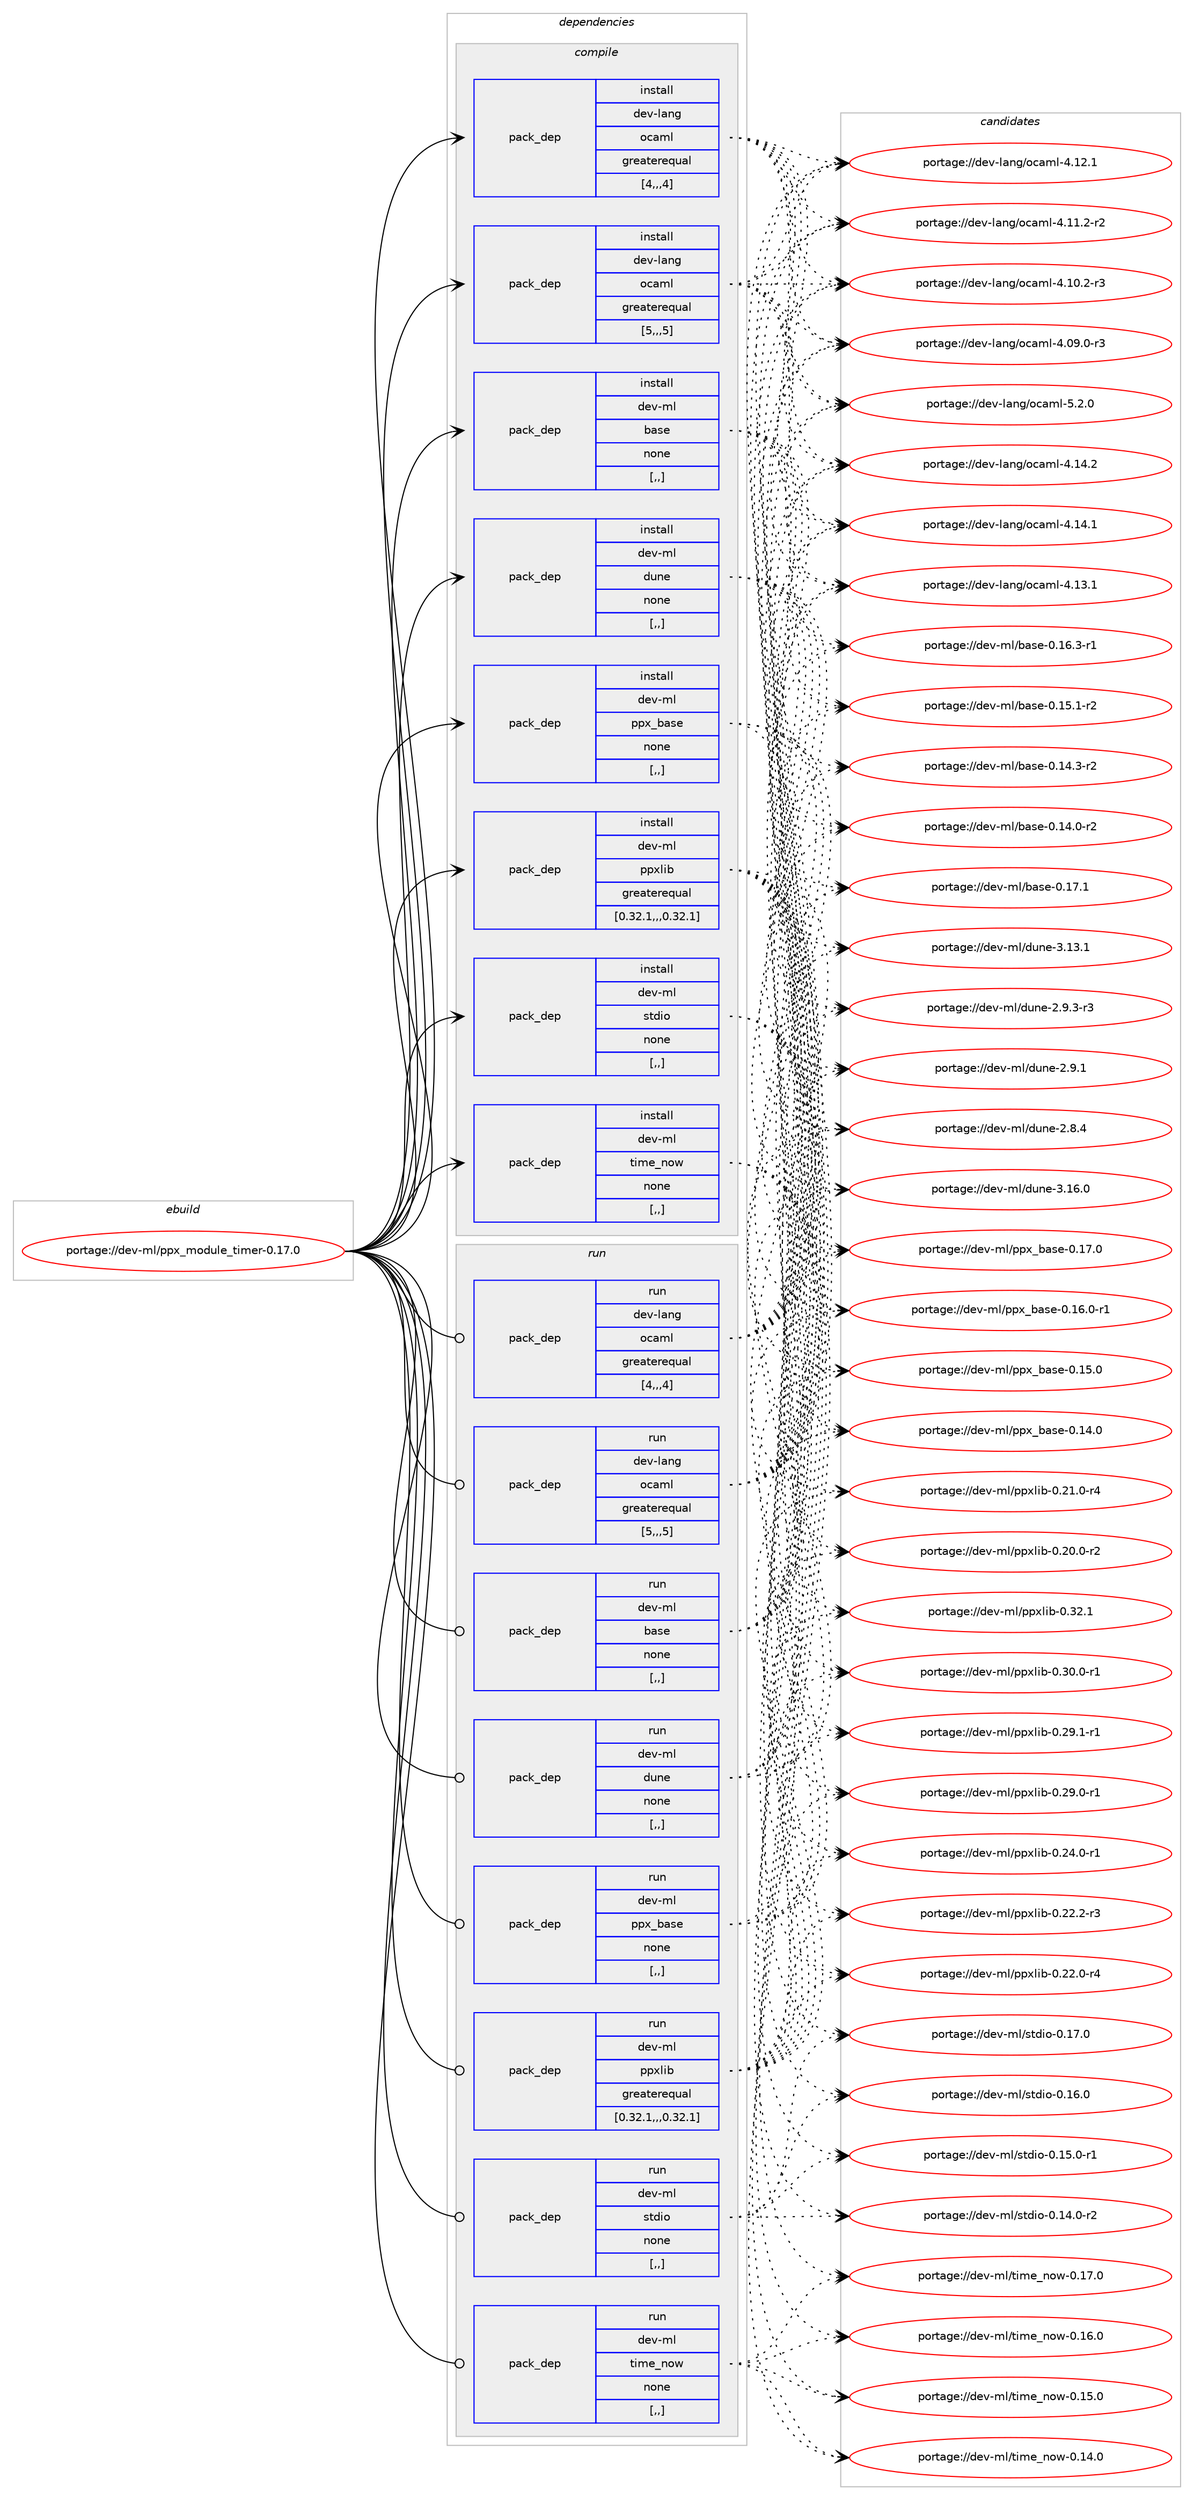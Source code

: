 digraph prolog {

# *************
# Graph options
# *************

newrank=true;
concentrate=true;
compound=true;
graph [rankdir=LR,fontname=Helvetica,fontsize=10,ranksep=1.5];#, ranksep=2.5, nodesep=0.2];
edge  [arrowhead=vee];
node  [fontname=Helvetica,fontsize=10];

# **********
# The ebuild
# **********

subgraph cluster_leftcol {
color=gray;
label=<<i>ebuild</i>>;
id [label="portage://dev-ml/ppx_module_timer-0.17.0", color=red, width=4, href="../dev-ml/ppx_module_timer-0.17.0.svg"];
}

# ****************
# The dependencies
# ****************

subgraph cluster_midcol {
color=gray;
label=<<i>dependencies</i>>;
subgraph cluster_compile {
fillcolor="#eeeeee";
style=filled;
label=<<i>compile</i>>;
subgraph pack452998 {
dependency617772 [label=<<TABLE BORDER="0" CELLBORDER="1" CELLSPACING="0" CELLPADDING="4" WIDTH="220"><TR><TD ROWSPAN="6" CELLPADDING="30">pack_dep</TD></TR><TR><TD WIDTH="110">install</TD></TR><TR><TD>dev-lang</TD></TR><TR><TD>ocaml</TD></TR><TR><TD>greaterequal</TD></TR><TR><TD>[4,,,4]</TD></TR></TABLE>>, shape=none, color=blue];
}
id:e -> dependency617772:w [weight=20,style="solid",arrowhead="vee"];
subgraph pack452999 {
dependency617773 [label=<<TABLE BORDER="0" CELLBORDER="1" CELLSPACING="0" CELLPADDING="4" WIDTH="220"><TR><TD ROWSPAN="6" CELLPADDING="30">pack_dep</TD></TR><TR><TD WIDTH="110">install</TD></TR><TR><TD>dev-lang</TD></TR><TR><TD>ocaml</TD></TR><TR><TD>greaterequal</TD></TR><TR><TD>[5,,,5]</TD></TR></TABLE>>, shape=none, color=blue];
}
id:e -> dependency617773:w [weight=20,style="solid",arrowhead="vee"];
subgraph pack453000 {
dependency617774 [label=<<TABLE BORDER="0" CELLBORDER="1" CELLSPACING="0" CELLPADDING="4" WIDTH="220"><TR><TD ROWSPAN="6" CELLPADDING="30">pack_dep</TD></TR><TR><TD WIDTH="110">install</TD></TR><TR><TD>dev-ml</TD></TR><TR><TD>base</TD></TR><TR><TD>none</TD></TR><TR><TD>[,,]</TD></TR></TABLE>>, shape=none, color=blue];
}
id:e -> dependency617774:w [weight=20,style="solid",arrowhead="vee"];
subgraph pack453001 {
dependency617775 [label=<<TABLE BORDER="0" CELLBORDER="1" CELLSPACING="0" CELLPADDING="4" WIDTH="220"><TR><TD ROWSPAN="6" CELLPADDING="30">pack_dep</TD></TR><TR><TD WIDTH="110">install</TD></TR><TR><TD>dev-ml</TD></TR><TR><TD>dune</TD></TR><TR><TD>none</TD></TR><TR><TD>[,,]</TD></TR></TABLE>>, shape=none, color=blue];
}
id:e -> dependency617775:w [weight=20,style="solid",arrowhead="vee"];
subgraph pack453002 {
dependency617776 [label=<<TABLE BORDER="0" CELLBORDER="1" CELLSPACING="0" CELLPADDING="4" WIDTH="220"><TR><TD ROWSPAN="6" CELLPADDING="30">pack_dep</TD></TR><TR><TD WIDTH="110">install</TD></TR><TR><TD>dev-ml</TD></TR><TR><TD>ppx_base</TD></TR><TR><TD>none</TD></TR><TR><TD>[,,]</TD></TR></TABLE>>, shape=none, color=blue];
}
id:e -> dependency617776:w [weight=20,style="solid",arrowhead="vee"];
subgraph pack453003 {
dependency617777 [label=<<TABLE BORDER="0" CELLBORDER="1" CELLSPACING="0" CELLPADDING="4" WIDTH="220"><TR><TD ROWSPAN="6" CELLPADDING="30">pack_dep</TD></TR><TR><TD WIDTH="110">install</TD></TR><TR><TD>dev-ml</TD></TR><TR><TD>ppxlib</TD></TR><TR><TD>greaterequal</TD></TR><TR><TD>[0.32.1,,,0.32.1]</TD></TR></TABLE>>, shape=none, color=blue];
}
id:e -> dependency617777:w [weight=20,style="solid",arrowhead="vee"];
subgraph pack453004 {
dependency617778 [label=<<TABLE BORDER="0" CELLBORDER="1" CELLSPACING="0" CELLPADDING="4" WIDTH="220"><TR><TD ROWSPAN="6" CELLPADDING="30">pack_dep</TD></TR><TR><TD WIDTH="110">install</TD></TR><TR><TD>dev-ml</TD></TR><TR><TD>stdio</TD></TR><TR><TD>none</TD></TR><TR><TD>[,,]</TD></TR></TABLE>>, shape=none, color=blue];
}
id:e -> dependency617778:w [weight=20,style="solid",arrowhead="vee"];
subgraph pack453005 {
dependency617779 [label=<<TABLE BORDER="0" CELLBORDER="1" CELLSPACING="0" CELLPADDING="4" WIDTH="220"><TR><TD ROWSPAN="6" CELLPADDING="30">pack_dep</TD></TR><TR><TD WIDTH="110">install</TD></TR><TR><TD>dev-ml</TD></TR><TR><TD>time_now</TD></TR><TR><TD>none</TD></TR><TR><TD>[,,]</TD></TR></TABLE>>, shape=none, color=blue];
}
id:e -> dependency617779:w [weight=20,style="solid",arrowhead="vee"];
}
subgraph cluster_compileandrun {
fillcolor="#eeeeee";
style=filled;
label=<<i>compile and run</i>>;
}
subgraph cluster_run {
fillcolor="#eeeeee";
style=filled;
label=<<i>run</i>>;
subgraph pack453006 {
dependency617780 [label=<<TABLE BORDER="0" CELLBORDER="1" CELLSPACING="0" CELLPADDING="4" WIDTH="220"><TR><TD ROWSPAN="6" CELLPADDING="30">pack_dep</TD></TR><TR><TD WIDTH="110">run</TD></TR><TR><TD>dev-lang</TD></TR><TR><TD>ocaml</TD></TR><TR><TD>greaterequal</TD></TR><TR><TD>[4,,,4]</TD></TR></TABLE>>, shape=none, color=blue];
}
id:e -> dependency617780:w [weight=20,style="solid",arrowhead="odot"];
subgraph pack453007 {
dependency617781 [label=<<TABLE BORDER="0" CELLBORDER="1" CELLSPACING="0" CELLPADDING="4" WIDTH="220"><TR><TD ROWSPAN="6" CELLPADDING="30">pack_dep</TD></TR><TR><TD WIDTH="110">run</TD></TR><TR><TD>dev-lang</TD></TR><TR><TD>ocaml</TD></TR><TR><TD>greaterequal</TD></TR><TR><TD>[5,,,5]</TD></TR></TABLE>>, shape=none, color=blue];
}
id:e -> dependency617781:w [weight=20,style="solid",arrowhead="odot"];
subgraph pack453008 {
dependency617782 [label=<<TABLE BORDER="0" CELLBORDER="1" CELLSPACING="0" CELLPADDING="4" WIDTH="220"><TR><TD ROWSPAN="6" CELLPADDING="30">pack_dep</TD></TR><TR><TD WIDTH="110">run</TD></TR><TR><TD>dev-ml</TD></TR><TR><TD>base</TD></TR><TR><TD>none</TD></TR><TR><TD>[,,]</TD></TR></TABLE>>, shape=none, color=blue];
}
id:e -> dependency617782:w [weight=20,style="solid",arrowhead="odot"];
subgraph pack453009 {
dependency617783 [label=<<TABLE BORDER="0" CELLBORDER="1" CELLSPACING="0" CELLPADDING="4" WIDTH="220"><TR><TD ROWSPAN="6" CELLPADDING="30">pack_dep</TD></TR><TR><TD WIDTH="110">run</TD></TR><TR><TD>dev-ml</TD></TR><TR><TD>dune</TD></TR><TR><TD>none</TD></TR><TR><TD>[,,]</TD></TR></TABLE>>, shape=none, color=blue];
}
id:e -> dependency617783:w [weight=20,style="solid",arrowhead="odot"];
subgraph pack453010 {
dependency617784 [label=<<TABLE BORDER="0" CELLBORDER="1" CELLSPACING="0" CELLPADDING="4" WIDTH="220"><TR><TD ROWSPAN="6" CELLPADDING="30">pack_dep</TD></TR><TR><TD WIDTH="110">run</TD></TR><TR><TD>dev-ml</TD></TR><TR><TD>ppx_base</TD></TR><TR><TD>none</TD></TR><TR><TD>[,,]</TD></TR></TABLE>>, shape=none, color=blue];
}
id:e -> dependency617784:w [weight=20,style="solid",arrowhead="odot"];
subgraph pack453011 {
dependency617785 [label=<<TABLE BORDER="0" CELLBORDER="1" CELLSPACING="0" CELLPADDING="4" WIDTH="220"><TR><TD ROWSPAN="6" CELLPADDING="30">pack_dep</TD></TR><TR><TD WIDTH="110">run</TD></TR><TR><TD>dev-ml</TD></TR><TR><TD>ppxlib</TD></TR><TR><TD>greaterequal</TD></TR><TR><TD>[0.32.1,,,0.32.1]</TD></TR></TABLE>>, shape=none, color=blue];
}
id:e -> dependency617785:w [weight=20,style="solid",arrowhead="odot"];
subgraph pack453012 {
dependency617786 [label=<<TABLE BORDER="0" CELLBORDER="1" CELLSPACING="0" CELLPADDING="4" WIDTH="220"><TR><TD ROWSPAN="6" CELLPADDING="30">pack_dep</TD></TR><TR><TD WIDTH="110">run</TD></TR><TR><TD>dev-ml</TD></TR><TR><TD>stdio</TD></TR><TR><TD>none</TD></TR><TR><TD>[,,]</TD></TR></TABLE>>, shape=none, color=blue];
}
id:e -> dependency617786:w [weight=20,style="solid",arrowhead="odot"];
subgraph pack453013 {
dependency617787 [label=<<TABLE BORDER="0" CELLBORDER="1" CELLSPACING="0" CELLPADDING="4" WIDTH="220"><TR><TD ROWSPAN="6" CELLPADDING="30">pack_dep</TD></TR><TR><TD WIDTH="110">run</TD></TR><TR><TD>dev-ml</TD></TR><TR><TD>time_now</TD></TR><TR><TD>none</TD></TR><TR><TD>[,,]</TD></TR></TABLE>>, shape=none, color=blue];
}
id:e -> dependency617787:w [weight=20,style="solid",arrowhead="odot"];
}
}

# **************
# The candidates
# **************

subgraph cluster_choices {
rank=same;
color=gray;
label=<<i>candidates</i>>;

subgraph choice452998 {
color=black;
nodesep=1;
choice1001011184510897110103471119997109108455346504648 [label="portage://dev-lang/ocaml-5.2.0", color=red, width=4,href="../dev-lang/ocaml-5.2.0.svg"];
choice100101118451089711010347111999710910845524649524650 [label="portage://dev-lang/ocaml-4.14.2", color=red, width=4,href="../dev-lang/ocaml-4.14.2.svg"];
choice100101118451089711010347111999710910845524649524649 [label="portage://dev-lang/ocaml-4.14.1", color=red, width=4,href="../dev-lang/ocaml-4.14.1.svg"];
choice100101118451089711010347111999710910845524649514649 [label="portage://dev-lang/ocaml-4.13.1", color=red, width=4,href="../dev-lang/ocaml-4.13.1.svg"];
choice100101118451089711010347111999710910845524649504649 [label="portage://dev-lang/ocaml-4.12.1", color=red, width=4,href="../dev-lang/ocaml-4.12.1.svg"];
choice1001011184510897110103471119997109108455246494946504511450 [label="portage://dev-lang/ocaml-4.11.2-r2", color=red, width=4,href="../dev-lang/ocaml-4.11.2-r2.svg"];
choice1001011184510897110103471119997109108455246494846504511451 [label="portage://dev-lang/ocaml-4.10.2-r3", color=red, width=4,href="../dev-lang/ocaml-4.10.2-r3.svg"];
choice1001011184510897110103471119997109108455246485746484511451 [label="portage://dev-lang/ocaml-4.09.0-r3", color=red, width=4,href="../dev-lang/ocaml-4.09.0-r3.svg"];
dependency617772:e -> choice1001011184510897110103471119997109108455346504648:w [style=dotted,weight="100"];
dependency617772:e -> choice100101118451089711010347111999710910845524649524650:w [style=dotted,weight="100"];
dependency617772:e -> choice100101118451089711010347111999710910845524649524649:w [style=dotted,weight="100"];
dependency617772:e -> choice100101118451089711010347111999710910845524649514649:w [style=dotted,weight="100"];
dependency617772:e -> choice100101118451089711010347111999710910845524649504649:w [style=dotted,weight="100"];
dependency617772:e -> choice1001011184510897110103471119997109108455246494946504511450:w [style=dotted,weight="100"];
dependency617772:e -> choice1001011184510897110103471119997109108455246494846504511451:w [style=dotted,weight="100"];
dependency617772:e -> choice1001011184510897110103471119997109108455246485746484511451:w [style=dotted,weight="100"];
}
subgraph choice452999 {
color=black;
nodesep=1;
choice1001011184510897110103471119997109108455346504648 [label="portage://dev-lang/ocaml-5.2.0", color=red, width=4,href="../dev-lang/ocaml-5.2.0.svg"];
choice100101118451089711010347111999710910845524649524650 [label="portage://dev-lang/ocaml-4.14.2", color=red, width=4,href="../dev-lang/ocaml-4.14.2.svg"];
choice100101118451089711010347111999710910845524649524649 [label="portage://dev-lang/ocaml-4.14.1", color=red, width=4,href="../dev-lang/ocaml-4.14.1.svg"];
choice100101118451089711010347111999710910845524649514649 [label="portage://dev-lang/ocaml-4.13.1", color=red, width=4,href="../dev-lang/ocaml-4.13.1.svg"];
choice100101118451089711010347111999710910845524649504649 [label="portage://dev-lang/ocaml-4.12.1", color=red, width=4,href="../dev-lang/ocaml-4.12.1.svg"];
choice1001011184510897110103471119997109108455246494946504511450 [label="portage://dev-lang/ocaml-4.11.2-r2", color=red, width=4,href="../dev-lang/ocaml-4.11.2-r2.svg"];
choice1001011184510897110103471119997109108455246494846504511451 [label="portage://dev-lang/ocaml-4.10.2-r3", color=red, width=4,href="../dev-lang/ocaml-4.10.2-r3.svg"];
choice1001011184510897110103471119997109108455246485746484511451 [label="portage://dev-lang/ocaml-4.09.0-r3", color=red, width=4,href="../dev-lang/ocaml-4.09.0-r3.svg"];
dependency617773:e -> choice1001011184510897110103471119997109108455346504648:w [style=dotted,weight="100"];
dependency617773:e -> choice100101118451089711010347111999710910845524649524650:w [style=dotted,weight="100"];
dependency617773:e -> choice100101118451089711010347111999710910845524649524649:w [style=dotted,weight="100"];
dependency617773:e -> choice100101118451089711010347111999710910845524649514649:w [style=dotted,weight="100"];
dependency617773:e -> choice100101118451089711010347111999710910845524649504649:w [style=dotted,weight="100"];
dependency617773:e -> choice1001011184510897110103471119997109108455246494946504511450:w [style=dotted,weight="100"];
dependency617773:e -> choice1001011184510897110103471119997109108455246494846504511451:w [style=dotted,weight="100"];
dependency617773:e -> choice1001011184510897110103471119997109108455246485746484511451:w [style=dotted,weight="100"];
}
subgraph choice453000 {
color=black;
nodesep=1;
choice1001011184510910847989711510145484649554649 [label="portage://dev-ml/base-0.17.1", color=red, width=4,href="../dev-ml/base-0.17.1.svg"];
choice10010111845109108479897115101454846495446514511449 [label="portage://dev-ml/base-0.16.3-r1", color=red, width=4,href="../dev-ml/base-0.16.3-r1.svg"];
choice10010111845109108479897115101454846495346494511450 [label="portage://dev-ml/base-0.15.1-r2", color=red, width=4,href="../dev-ml/base-0.15.1-r2.svg"];
choice10010111845109108479897115101454846495246514511450 [label="portage://dev-ml/base-0.14.3-r2", color=red, width=4,href="../dev-ml/base-0.14.3-r2.svg"];
choice10010111845109108479897115101454846495246484511450 [label="portage://dev-ml/base-0.14.0-r2", color=red, width=4,href="../dev-ml/base-0.14.0-r2.svg"];
dependency617774:e -> choice1001011184510910847989711510145484649554649:w [style=dotted,weight="100"];
dependency617774:e -> choice10010111845109108479897115101454846495446514511449:w [style=dotted,weight="100"];
dependency617774:e -> choice10010111845109108479897115101454846495346494511450:w [style=dotted,weight="100"];
dependency617774:e -> choice10010111845109108479897115101454846495246514511450:w [style=dotted,weight="100"];
dependency617774:e -> choice10010111845109108479897115101454846495246484511450:w [style=dotted,weight="100"];
}
subgraph choice453001 {
color=black;
nodesep=1;
choice100101118451091084710011711010145514649544648 [label="portage://dev-ml/dune-3.16.0", color=red, width=4,href="../dev-ml/dune-3.16.0.svg"];
choice100101118451091084710011711010145514649514649 [label="portage://dev-ml/dune-3.13.1", color=red, width=4,href="../dev-ml/dune-3.13.1.svg"];
choice10010111845109108471001171101014550465746514511451 [label="portage://dev-ml/dune-2.9.3-r3", color=red, width=4,href="../dev-ml/dune-2.9.3-r3.svg"];
choice1001011184510910847100117110101455046574649 [label="portage://dev-ml/dune-2.9.1", color=red, width=4,href="../dev-ml/dune-2.9.1.svg"];
choice1001011184510910847100117110101455046564652 [label="portage://dev-ml/dune-2.8.4", color=red, width=4,href="../dev-ml/dune-2.8.4.svg"];
dependency617775:e -> choice100101118451091084710011711010145514649544648:w [style=dotted,weight="100"];
dependency617775:e -> choice100101118451091084710011711010145514649514649:w [style=dotted,weight="100"];
dependency617775:e -> choice10010111845109108471001171101014550465746514511451:w [style=dotted,weight="100"];
dependency617775:e -> choice1001011184510910847100117110101455046574649:w [style=dotted,weight="100"];
dependency617775:e -> choice1001011184510910847100117110101455046564652:w [style=dotted,weight="100"];
}
subgraph choice453002 {
color=black;
nodesep=1;
choice100101118451091084711211212095989711510145484649554648 [label="portage://dev-ml/ppx_base-0.17.0", color=red, width=4,href="../dev-ml/ppx_base-0.17.0.svg"];
choice1001011184510910847112112120959897115101454846495446484511449 [label="portage://dev-ml/ppx_base-0.16.0-r1", color=red, width=4,href="../dev-ml/ppx_base-0.16.0-r1.svg"];
choice100101118451091084711211212095989711510145484649534648 [label="portage://dev-ml/ppx_base-0.15.0", color=red, width=4,href="../dev-ml/ppx_base-0.15.0.svg"];
choice100101118451091084711211212095989711510145484649524648 [label="portage://dev-ml/ppx_base-0.14.0", color=red, width=4,href="../dev-ml/ppx_base-0.14.0.svg"];
dependency617776:e -> choice100101118451091084711211212095989711510145484649554648:w [style=dotted,weight="100"];
dependency617776:e -> choice1001011184510910847112112120959897115101454846495446484511449:w [style=dotted,weight="100"];
dependency617776:e -> choice100101118451091084711211212095989711510145484649534648:w [style=dotted,weight="100"];
dependency617776:e -> choice100101118451091084711211212095989711510145484649524648:w [style=dotted,weight="100"];
}
subgraph choice453003 {
color=black;
nodesep=1;
choice10010111845109108471121121201081059845484651504649 [label="portage://dev-ml/ppxlib-0.32.1", color=red, width=4,href="../dev-ml/ppxlib-0.32.1.svg"];
choice100101118451091084711211212010810598454846514846484511449 [label="portage://dev-ml/ppxlib-0.30.0-r1", color=red, width=4,href="../dev-ml/ppxlib-0.30.0-r1.svg"];
choice100101118451091084711211212010810598454846505746494511449 [label="portage://dev-ml/ppxlib-0.29.1-r1", color=red, width=4,href="../dev-ml/ppxlib-0.29.1-r1.svg"];
choice100101118451091084711211212010810598454846505746484511449 [label="portage://dev-ml/ppxlib-0.29.0-r1", color=red, width=4,href="../dev-ml/ppxlib-0.29.0-r1.svg"];
choice100101118451091084711211212010810598454846505246484511449 [label="portage://dev-ml/ppxlib-0.24.0-r1", color=red, width=4,href="../dev-ml/ppxlib-0.24.0-r1.svg"];
choice100101118451091084711211212010810598454846505046504511451 [label="portage://dev-ml/ppxlib-0.22.2-r3", color=red, width=4,href="../dev-ml/ppxlib-0.22.2-r3.svg"];
choice100101118451091084711211212010810598454846505046484511452 [label="portage://dev-ml/ppxlib-0.22.0-r4", color=red, width=4,href="../dev-ml/ppxlib-0.22.0-r4.svg"];
choice100101118451091084711211212010810598454846504946484511452 [label="portage://dev-ml/ppxlib-0.21.0-r4", color=red, width=4,href="../dev-ml/ppxlib-0.21.0-r4.svg"];
choice100101118451091084711211212010810598454846504846484511450 [label="portage://dev-ml/ppxlib-0.20.0-r2", color=red, width=4,href="../dev-ml/ppxlib-0.20.0-r2.svg"];
dependency617777:e -> choice10010111845109108471121121201081059845484651504649:w [style=dotted,weight="100"];
dependency617777:e -> choice100101118451091084711211212010810598454846514846484511449:w [style=dotted,weight="100"];
dependency617777:e -> choice100101118451091084711211212010810598454846505746494511449:w [style=dotted,weight="100"];
dependency617777:e -> choice100101118451091084711211212010810598454846505746484511449:w [style=dotted,weight="100"];
dependency617777:e -> choice100101118451091084711211212010810598454846505246484511449:w [style=dotted,weight="100"];
dependency617777:e -> choice100101118451091084711211212010810598454846505046504511451:w [style=dotted,weight="100"];
dependency617777:e -> choice100101118451091084711211212010810598454846505046484511452:w [style=dotted,weight="100"];
dependency617777:e -> choice100101118451091084711211212010810598454846504946484511452:w [style=dotted,weight="100"];
dependency617777:e -> choice100101118451091084711211212010810598454846504846484511450:w [style=dotted,weight="100"];
}
subgraph choice453004 {
color=black;
nodesep=1;
choice100101118451091084711511610010511145484649554648 [label="portage://dev-ml/stdio-0.17.0", color=red, width=4,href="../dev-ml/stdio-0.17.0.svg"];
choice100101118451091084711511610010511145484649544648 [label="portage://dev-ml/stdio-0.16.0", color=red, width=4,href="../dev-ml/stdio-0.16.0.svg"];
choice1001011184510910847115116100105111454846495346484511449 [label="portage://dev-ml/stdio-0.15.0-r1", color=red, width=4,href="../dev-ml/stdio-0.15.0-r1.svg"];
choice1001011184510910847115116100105111454846495246484511450 [label="portage://dev-ml/stdio-0.14.0-r2", color=red, width=4,href="../dev-ml/stdio-0.14.0-r2.svg"];
dependency617778:e -> choice100101118451091084711511610010511145484649554648:w [style=dotted,weight="100"];
dependency617778:e -> choice100101118451091084711511610010511145484649544648:w [style=dotted,weight="100"];
dependency617778:e -> choice1001011184510910847115116100105111454846495346484511449:w [style=dotted,weight="100"];
dependency617778:e -> choice1001011184510910847115116100105111454846495246484511450:w [style=dotted,weight="100"];
}
subgraph choice453005 {
color=black;
nodesep=1;
choice10010111845109108471161051091019511011111945484649554648 [label="portage://dev-ml/time_now-0.17.0", color=red, width=4,href="../dev-ml/time_now-0.17.0.svg"];
choice10010111845109108471161051091019511011111945484649544648 [label="portage://dev-ml/time_now-0.16.0", color=red, width=4,href="../dev-ml/time_now-0.16.0.svg"];
choice10010111845109108471161051091019511011111945484649534648 [label="portage://dev-ml/time_now-0.15.0", color=red, width=4,href="../dev-ml/time_now-0.15.0.svg"];
choice10010111845109108471161051091019511011111945484649524648 [label="portage://dev-ml/time_now-0.14.0", color=red, width=4,href="../dev-ml/time_now-0.14.0.svg"];
dependency617779:e -> choice10010111845109108471161051091019511011111945484649554648:w [style=dotted,weight="100"];
dependency617779:e -> choice10010111845109108471161051091019511011111945484649544648:w [style=dotted,weight="100"];
dependency617779:e -> choice10010111845109108471161051091019511011111945484649534648:w [style=dotted,weight="100"];
dependency617779:e -> choice10010111845109108471161051091019511011111945484649524648:w [style=dotted,weight="100"];
}
subgraph choice453006 {
color=black;
nodesep=1;
choice1001011184510897110103471119997109108455346504648 [label="portage://dev-lang/ocaml-5.2.0", color=red, width=4,href="../dev-lang/ocaml-5.2.0.svg"];
choice100101118451089711010347111999710910845524649524650 [label="portage://dev-lang/ocaml-4.14.2", color=red, width=4,href="../dev-lang/ocaml-4.14.2.svg"];
choice100101118451089711010347111999710910845524649524649 [label="portage://dev-lang/ocaml-4.14.1", color=red, width=4,href="../dev-lang/ocaml-4.14.1.svg"];
choice100101118451089711010347111999710910845524649514649 [label="portage://dev-lang/ocaml-4.13.1", color=red, width=4,href="../dev-lang/ocaml-4.13.1.svg"];
choice100101118451089711010347111999710910845524649504649 [label="portage://dev-lang/ocaml-4.12.1", color=red, width=4,href="../dev-lang/ocaml-4.12.1.svg"];
choice1001011184510897110103471119997109108455246494946504511450 [label="portage://dev-lang/ocaml-4.11.2-r2", color=red, width=4,href="../dev-lang/ocaml-4.11.2-r2.svg"];
choice1001011184510897110103471119997109108455246494846504511451 [label="portage://dev-lang/ocaml-4.10.2-r3", color=red, width=4,href="../dev-lang/ocaml-4.10.2-r3.svg"];
choice1001011184510897110103471119997109108455246485746484511451 [label="portage://dev-lang/ocaml-4.09.0-r3", color=red, width=4,href="../dev-lang/ocaml-4.09.0-r3.svg"];
dependency617780:e -> choice1001011184510897110103471119997109108455346504648:w [style=dotted,weight="100"];
dependency617780:e -> choice100101118451089711010347111999710910845524649524650:w [style=dotted,weight="100"];
dependency617780:e -> choice100101118451089711010347111999710910845524649524649:w [style=dotted,weight="100"];
dependency617780:e -> choice100101118451089711010347111999710910845524649514649:w [style=dotted,weight="100"];
dependency617780:e -> choice100101118451089711010347111999710910845524649504649:w [style=dotted,weight="100"];
dependency617780:e -> choice1001011184510897110103471119997109108455246494946504511450:w [style=dotted,weight="100"];
dependency617780:e -> choice1001011184510897110103471119997109108455246494846504511451:w [style=dotted,weight="100"];
dependency617780:e -> choice1001011184510897110103471119997109108455246485746484511451:w [style=dotted,weight="100"];
}
subgraph choice453007 {
color=black;
nodesep=1;
choice1001011184510897110103471119997109108455346504648 [label="portage://dev-lang/ocaml-5.2.0", color=red, width=4,href="../dev-lang/ocaml-5.2.0.svg"];
choice100101118451089711010347111999710910845524649524650 [label="portage://dev-lang/ocaml-4.14.2", color=red, width=4,href="../dev-lang/ocaml-4.14.2.svg"];
choice100101118451089711010347111999710910845524649524649 [label="portage://dev-lang/ocaml-4.14.1", color=red, width=4,href="../dev-lang/ocaml-4.14.1.svg"];
choice100101118451089711010347111999710910845524649514649 [label="portage://dev-lang/ocaml-4.13.1", color=red, width=4,href="../dev-lang/ocaml-4.13.1.svg"];
choice100101118451089711010347111999710910845524649504649 [label="portage://dev-lang/ocaml-4.12.1", color=red, width=4,href="../dev-lang/ocaml-4.12.1.svg"];
choice1001011184510897110103471119997109108455246494946504511450 [label="portage://dev-lang/ocaml-4.11.2-r2", color=red, width=4,href="../dev-lang/ocaml-4.11.2-r2.svg"];
choice1001011184510897110103471119997109108455246494846504511451 [label="portage://dev-lang/ocaml-4.10.2-r3", color=red, width=4,href="../dev-lang/ocaml-4.10.2-r3.svg"];
choice1001011184510897110103471119997109108455246485746484511451 [label="portage://dev-lang/ocaml-4.09.0-r3", color=red, width=4,href="../dev-lang/ocaml-4.09.0-r3.svg"];
dependency617781:e -> choice1001011184510897110103471119997109108455346504648:w [style=dotted,weight="100"];
dependency617781:e -> choice100101118451089711010347111999710910845524649524650:w [style=dotted,weight="100"];
dependency617781:e -> choice100101118451089711010347111999710910845524649524649:w [style=dotted,weight="100"];
dependency617781:e -> choice100101118451089711010347111999710910845524649514649:w [style=dotted,weight="100"];
dependency617781:e -> choice100101118451089711010347111999710910845524649504649:w [style=dotted,weight="100"];
dependency617781:e -> choice1001011184510897110103471119997109108455246494946504511450:w [style=dotted,weight="100"];
dependency617781:e -> choice1001011184510897110103471119997109108455246494846504511451:w [style=dotted,weight="100"];
dependency617781:e -> choice1001011184510897110103471119997109108455246485746484511451:w [style=dotted,weight="100"];
}
subgraph choice453008 {
color=black;
nodesep=1;
choice1001011184510910847989711510145484649554649 [label="portage://dev-ml/base-0.17.1", color=red, width=4,href="../dev-ml/base-0.17.1.svg"];
choice10010111845109108479897115101454846495446514511449 [label="portage://dev-ml/base-0.16.3-r1", color=red, width=4,href="../dev-ml/base-0.16.3-r1.svg"];
choice10010111845109108479897115101454846495346494511450 [label="portage://dev-ml/base-0.15.1-r2", color=red, width=4,href="../dev-ml/base-0.15.1-r2.svg"];
choice10010111845109108479897115101454846495246514511450 [label="portage://dev-ml/base-0.14.3-r2", color=red, width=4,href="../dev-ml/base-0.14.3-r2.svg"];
choice10010111845109108479897115101454846495246484511450 [label="portage://dev-ml/base-0.14.0-r2", color=red, width=4,href="../dev-ml/base-0.14.0-r2.svg"];
dependency617782:e -> choice1001011184510910847989711510145484649554649:w [style=dotted,weight="100"];
dependency617782:e -> choice10010111845109108479897115101454846495446514511449:w [style=dotted,weight="100"];
dependency617782:e -> choice10010111845109108479897115101454846495346494511450:w [style=dotted,weight="100"];
dependency617782:e -> choice10010111845109108479897115101454846495246514511450:w [style=dotted,weight="100"];
dependency617782:e -> choice10010111845109108479897115101454846495246484511450:w [style=dotted,weight="100"];
}
subgraph choice453009 {
color=black;
nodesep=1;
choice100101118451091084710011711010145514649544648 [label="portage://dev-ml/dune-3.16.0", color=red, width=4,href="../dev-ml/dune-3.16.0.svg"];
choice100101118451091084710011711010145514649514649 [label="portage://dev-ml/dune-3.13.1", color=red, width=4,href="../dev-ml/dune-3.13.1.svg"];
choice10010111845109108471001171101014550465746514511451 [label="portage://dev-ml/dune-2.9.3-r3", color=red, width=4,href="../dev-ml/dune-2.9.3-r3.svg"];
choice1001011184510910847100117110101455046574649 [label="portage://dev-ml/dune-2.9.1", color=red, width=4,href="../dev-ml/dune-2.9.1.svg"];
choice1001011184510910847100117110101455046564652 [label="portage://dev-ml/dune-2.8.4", color=red, width=4,href="../dev-ml/dune-2.8.4.svg"];
dependency617783:e -> choice100101118451091084710011711010145514649544648:w [style=dotted,weight="100"];
dependency617783:e -> choice100101118451091084710011711010145514649514649:w [style=dotted,weight="100"];
dependency617783:e -> choice10010111845109108471001171101014550465746514511451:w [style=dotted,weight="100"];
dependency617783:e -> choice1001011184510910847100117110101455046574649:w [style=dotted,weight="100"];
dependency617783:e -> choice1001011184510910847100117110101455046564652:w [style=dotted,weight="100"];
}
subgraph choice453010 {
color=black;
nodesep=1;
choice100101118451091084711211212095989711510145484649554648 [label="portage://dev-ml/ppx_base-0.17.0", color=red, width=4,href="../dev-ml/ppx_base-0.17.0.svg"];
choice1001011184510910847112112120959897115101454846495446484511449 [label="portage://dev-ml/ppx_base-0.16.0-r1", color=red, width=4,href="../dev-ml/ppx_base-0.16.0-r1.svg"];
choice100101118451091084711211212095989711510145484649534648 [label="portage://dev-ml/ppx_base-0.15.0", color=red, width=4,href="../dev-ml/ppx_base-0.15.0.svg"];
choice100101118451091084711211212095989711510145484649524648 [label="portage://dev-ml/ppx_base-0.14.0", color=red, width=4,href="../dev-ml/ppx_base-0.14.0.svg"];
dependency617784:e -> choice100101118451091084711211212095989711510145484649554648:w [style=dotted,weight="100"];
dependency617784:e -> choice1001011184510910847112112120959897115101454846495446484511449:w [style=dotted,weight="100"];
dependency617784:e -> choice100101118451091084711211212095989711510145484649534648:w [style=dotted,weight="100"];
dependency617784:e -> choice100101118451091084711211212095989711510145484649524648:w [style=dotted,weight="100"];
}
subgraph choice453011 {
color=black;
nodesep=1;
choice10010111845109108471121121201081059845484651504649 [label="portage://dev-ml/ppxlib-0.32.1", color=red, width=4,href="../dev-ml/ppxlib-0.32.1.svg"];
choice100101118451091084711211212010810598454846514846484511449 [label="portage://dev-ml/ppxlib-0.30.0-r1", color=red, width=4,href="../dev-ml/ppxlib-0.30.0-r1.svg"];
choice100101118451091084711211212010810598454846505746494511449 [label="portage://dev-ml/ppxlib-0.29.1-r1", color=red, width=4,href="../dev-ml/ppxlib-0.29.1-r1.svg"];
choice100101118451091084711211212010810598454846505746484511449 [label="portage://dev-ml/ppxlib-0.29.0-r1", color=red, width=4,href="../dev-ml/ppxlib-0.29.0-r1.svg"];
choice100101118451091084711211212010810598454846505246484511449 [label="portage://dev-ml/ppxlib-0.24.0-r1", color=red, width=4,href="../dev-ml/ppxlib-0.24.0-r1.svg"];
choice100101118451091084711211212010810598454846505046504511451 [label="portage://dev-ml/ppxlib-0.22.2-r3", color=red, width=4,href="../dev-ml/ppxlib-0.22.2-r3.svg"];
choice100101118451091084711211212010810598454846505046484511452 [label="portage://dev-ml/ppxlib-0.22.0-r4", color=red, width=4,href="../dev-ml/ppxlib-0.22.0-r4.svg"];
choice100101118451091084711211212010810598454846504946484511452 [label="portage://dev-ml/ppxlib-0.21.0-r4", color=red, width=4,href="../dev-ml/ppxlib-0.21.0-r4.svg"];
choice100101118451091084711211212010810598454846504846484511450 [label="portage://dev-ml/ppxlib-0.20.0-r2", color=red, width=4,href="../dev-ml/ppxlib-0.20.0-r2.svg"];
dependency617785:e -> choice10010111845109108471121121201081059845484651504649:w [style=dotted,weight="100"];
dependency617785:e -> choice100101118451091084711211212010810598454846514846484511449:w [style=dotted,weight="100"];
dependency617785:e -> choice100101118451091084711211212010810598454846505746494511449:w [style=dotted,weight="100"];
dependency617785:e -> choice100101118451091084711211212010810598454846505746484511449:w [style=dotted,weight="100"];
dependency617785:e -> choice100101118451091084711211212010810598454846505246484511449:w [style=dotted,weight="100"];
dependency617785:e -> choice100101118451091084711211212010810598454846505046504511451:w [style=dotted,weight="100"];
dependency617785:e -> choice100101118451091084711211212010810598454846505046484511452:w [style=dotted,weight="100"];
dependency617785:e -> choice100101118451091084711211212010810598454846504946484511452:w [style=dotted,weight="100"];
dependency617785:e -> choice100101118451091084711211212010810598454846504846484511450:w [style=dotted,weight="100"];
}
subgraph choice453012 {
color=black;
nodesep=1;
choice100101118451091084711511610010511145484649554648 [label="portage://dev-ml/stdio-0.17.0", color=red, width=4,href="../dev-ml/stdio-0.17.0.svg"];
choice100101118451091084711511610010511145484649544648 [label="portage://dev-ml/stdio-0.16.0", color=red, width=4,href="../dev-ml/stdio-0.16.0.svg"];
choice1001011184510910847115116100105111454846495346484511449 [label="portage://dev-ml/stdio-0.15.0-r1", color=red, width=4,href="../dev-ml/stdio-0.15.0-r1.svg"];
choice1001011184510910847115116100105111454846495246484511450 [label="portage://dev-ml/stdio-0.14.0-r2", color=red, width=4,href="../dev-ml/stdio-0.14.0-r2.svg"];
dependency617786:e -> choice100101118451091084711511610010511145484649554648:w [style=dotted,weight="100"];
dependency617786:e -> choice100101118451091084711511610010511145484649544648:w [style=dotted,weight="100"];
dependency617786:e -> choice1001011184510910847115116100105111454846495346484511449:w [style=dotted,weight="100"];
dependency617786:e -> choice1001011184510910847115116100105111454846495246484511450:w [style=dotted,weight="100"];
}
subgraph choice453013 {
color=black;
nodesep=1;
choice10010111845109108471161051091019511011111945484649554648 [label="portage://dev-ml/time_now-0.17.0", color=red, width=4,href="../dev-ml/time_now-0.17.0.svg"];
choice10010111845109108471161051091019511011111945484649544648 [label="portage://dev-ml/time_now-0.16.0", color=red, width=4,href="../dev-ml/time_now-0.16.0.svg"];
choice10010111845109108471161051091019511011111945484649534648 [label="portage://dev-ml/time_now-0.15.0", color=red, width=4,href="../dev-ml/time_now-0.15.0.svg"];
choice10010111845109108471161051091019511011111945484649524648 [label="portage://dev-ml/time_now-0.14.0", color=red, width=4,href="../dev-ml/time_now-0.14.0.svg"];
dependency617787:e -> choice10010111845109108471161051091019511011111945484649554648:w [style=dotted,weight="100"];
dependency617787:e -> choice10010111845109108471161051091019511011111945484649544648:w [style=dotted,weight="100"];
dependency617787:e -> choice10010111845109108471161051091019511011111945484649534648:w [style=dotted,weight="100"];
dependency617787:e -> choice10010111845109108471161051091019511011111945484649524648:w [style=dotted,weight="100"];
}
}

}
